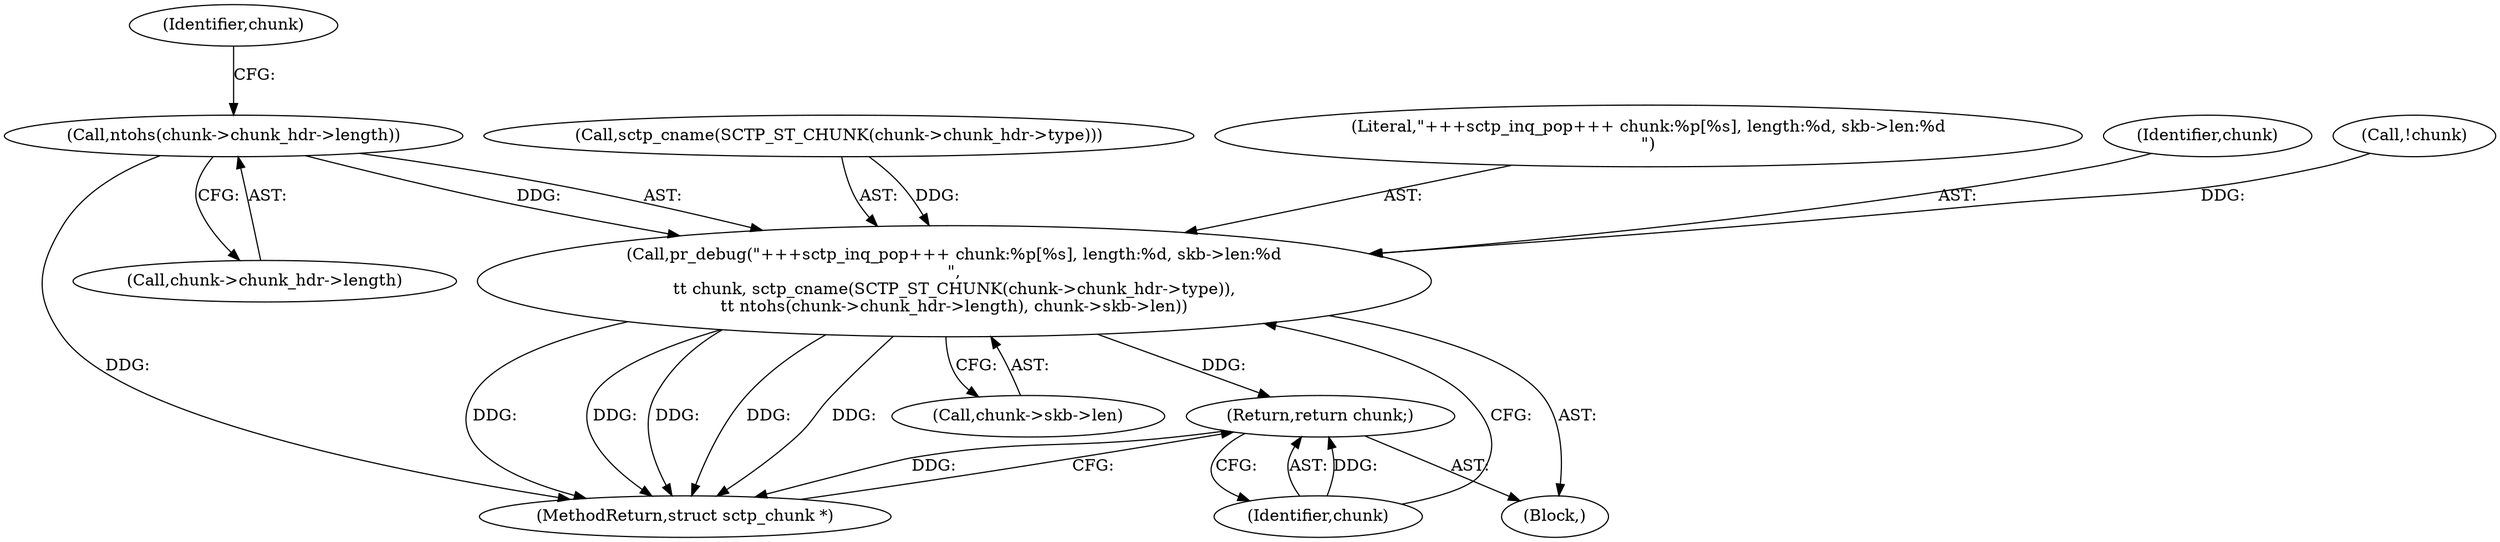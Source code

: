 digraph "0_linux_26b87c7881006311828bb0ab271a551a62dcceb4@pointer" {
"1000327" [label="(Call,ntohs(chunk->chunk_hdr->length))"];
"1000317" [label="(Call,pr_debug(\"+++sctp_inq_pop+++ chunk:%p[%s], length:%d, skb->len:%d\n\",\n\t\t chunk, sctp_cname(SCTP_ST_CHUNK(chunk->chunk_hdr->type)),\n\t\t ntohs(chunk->chunk_hdr->length), chunk->skb->len))"];
"1000338" [label="(Return,return chunk;)"];
"1000327" [label="(Call,ntohs(chunk->chunk_hdr->length))"];
"1000317" [label="(Call,pr_debug(\"+++sctp_inq_pop+++ chunk:%p[%s], length:%d, skb->len:%d\n\",\n\t\t chunk, sctp_cname(SCTP_ST_CHUNK(chunk->chunk_hdr->type)),\n\t\t ntohs(chunk->chunk_hdr->length), chunk->skb->len))"];
"1000335" [label="(Identifier,chunk)"];
"1000328" [label="(Call,chunk->chunk_hdr->length)"];
"1000333" [label="(Call,chunk->skb->len)"];
"1000318" [label="(Literal,\"+++sctp_inq_pop+++ chunk:%p[%s], length:%d, skb->len:%d\n\")"];
"1000340" [label="(MethodReturn,struct sctp_chunk *)"];
"1000319" [label="(Identifier,chunk)"];
"1000339" [label="(Identifier,chunk)"];
"1000115" [label="(Block,)"];
"1000173" [label="(Call,!chunk)"];
"1000320" [label="(Call,sctp_cname(SCTP_ST_CHUNK(chunk->chunk_hdr->type)))"];
"1000338" [label="(Return,return chunk;)"];
"1000327" -> "1000317"  [label="AST: "];
"1000327" -> "1000328"  [label="CFG: "];
"1000328" -> "1000327"  [label="AST: "];
"1000335" -> "1000327"  [label="CFG: "];
"1000327" -> "1000340"  [label="DDG: "];
"1000327" -> "1000317"  [label="DDG: "];
"1000317" -> "1000115"  [label="AST: "];
"1000317" -> "1000333"  [label="CFG: "];
"1000318" -> "1000317"  [label="AST: "];
"1000319" -> "1000317"  [label="AST: "];
"1000320" -> "1000317"  [label="AST: "];
"1000333" -> "1000317"  [label="AST: "];
"1000339" -> "1000317"  [label="CFG: "];
"1000317" -> "1000340"  [label="DDG: "];
"1000317" -> "1000340"  [label="DDG: "];
"1000317" -> "1000340"  [label="DDG: "];
"1000317" -> "1000340"  [label="DDG: "];
"1000317" -> "1000340"  [label="DDG: "];
"1000173" -> "1000317"  [label="DDG: "];
"1000320" -> "1000317"  [label="DDG: "];
"1000317" -> "1000338"  [label="DDG: "];
"1000338" -> "1000115"  [label="AST: "];
"1000338" -> "1000339"  [label="CFG: "];
"1000339" -> "1000338"  [label="AST: "];
"1000340" -> "1000338"  [label="CFG: "];
"1000338" -> "1000340"  [label="DDG: "];
"1000339" -> "1000338"  [label="DDG: "];
}
